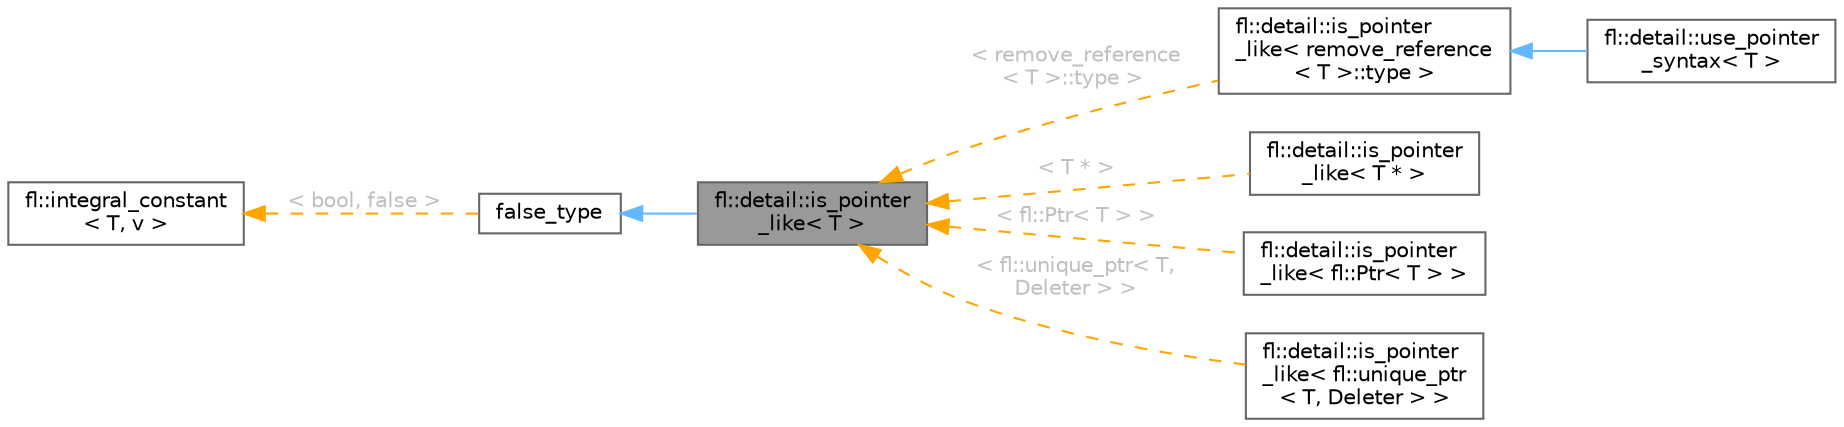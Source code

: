digraph "fl::detail::is_pointer_like&lt; T &gt;"
{
 // INTERACTIVE_SVG=YES
 // LATEX_PDF_SIZE
  bgcolor="transparent";
  edge [fontname=Helvetica,fontsize=10,labelfontname=Helvetica,labelfontsize=10];
  node [fontname=Helvetica,fontsize=10,shape=box,height=0.2,width=0.4];
  rankdir="LR";
  Node1 [id="Node000001",label="fl::detail::is_pointer\l_like\< T \>",height=0.2,width=0.4,color="gray40", fillcolor="grey60", style="filled", fontcolor="black",tooltip=" "];
  Node2 -> Node1 [id="edge1_Node000001_Node000002",dir="back",color="steelblue1",style="solid",tooltip=" "];
  Node2 [id="Node000002",label="false_type",height=0.2,width=0.4,color="gray40", fillcolor="white", style="filled",URL="$d1/d55/structfl_1_1integral__constant.html",tooltip=" "];
  Node3 -> Node2 [id="edge2_Node000002_Node000003",dir="back",color="orange",style="dashed",tooltip=" ",label=" \< bool, false \>",fontcolor="grey" ];
  Node3 [id="Node000003",label="fl::integral_constant\l\< T, v \>",height=0.2,width=0.4,color="gray40", fillcolor="white", style="filled",URL="$d1/d55/structfl_1_1integral__constant.html",tooltip=" "];
  Node1 -> Node4 [id="edge3_Node000001_Node000004",dir="back",color="orange",style="dashed",tooltip=" ",label=" \< remove_reference\l\< T \>::type \>",fontcolor="grey" ];
  Node4 [id="Node000004",label="fl::detail::is_pointer\l_like\< remove_reference\l\< T \>::type \>",height=0.2,width=0.4,color="gray40", fillcolor="white", style="filled",URL="$d4/dc1/structfl_1_1detail_1_1is__pointer__like.html",tooltip=" "];
  Node4 -> Node5 [id="edge4_Node000004_Node000005",dir="back",color="steelblue1",style="solid",tooltip=" "];
  Node5 [id="Node000005",label="fl::detail::use_pointer\l_syntax\< T \>",height=0.2,width=0.4,color="gray40", fillcolor="white", style="filled",URL="$dd/d6a/structfl_1_1detail_1_1use__pointer__syntax.html",tooltip=" "];
  Node1 -> Node6 [id="edge5_Node000001_Node000006",dir="back",color="orange",style="dashed",tooltip=" ",label=" \< T * \>",fontcolor="grey" ];
  Node6 [id="Node000006",label="fl::detail::is_pointer\l_like\< T * \>",height=0.2,width=0.4,color="gray40", fillcolor="white", style="filled",URL="$d0/dd7/structfl_1_1detail_1_1is__pointer__like_3_01_t_01_5_01_4.html",tooltip=" "];
  Node1 -> Node7 [id="edge6_Node000001_Node000007",dir="back",color="orange",style="dashed",tooltip=" ",label=" \< fl::Ptr\< T \> \>",fontcolor="grey" ];
  Node7 [id="Node000007",label="fl::detail::is_pointer\l_like\< fl::Ptr\< T \> \>",height=0.2,width=0.4,color="gray40", fillcolor="white", style="filled",URL="$dd/d18/structfl_1_1detail_1_1is__pointer__like_3_01fl_1_1_ptr_3_01_t_01_4_01_4.html",tooltip=" "];
  Node1 -> Node8 [id="edge7_Node000001_Node000008",dir="back",color="orange",style="dashed",tooltip=" ",label=" \< fl::unique_ptr\< T,\l Deleter \> \>",fontcolor="grey" ];
  Node8 [id="Node000008",label="fl::detail::is_pointer\l_like\< fl::unique_ptr\l\< T, Deleter \> \>",height=0.2,width=0.4,color="gray40", fillcolor="white", style="filled",URL="$d1/d18/structfl_1_1detail_1_1is__pointer__like_3_01fl_1_1unique__ptr_3_01_t_00_01_deleter_01_4_01_4.html",tooltip=" "];
}
